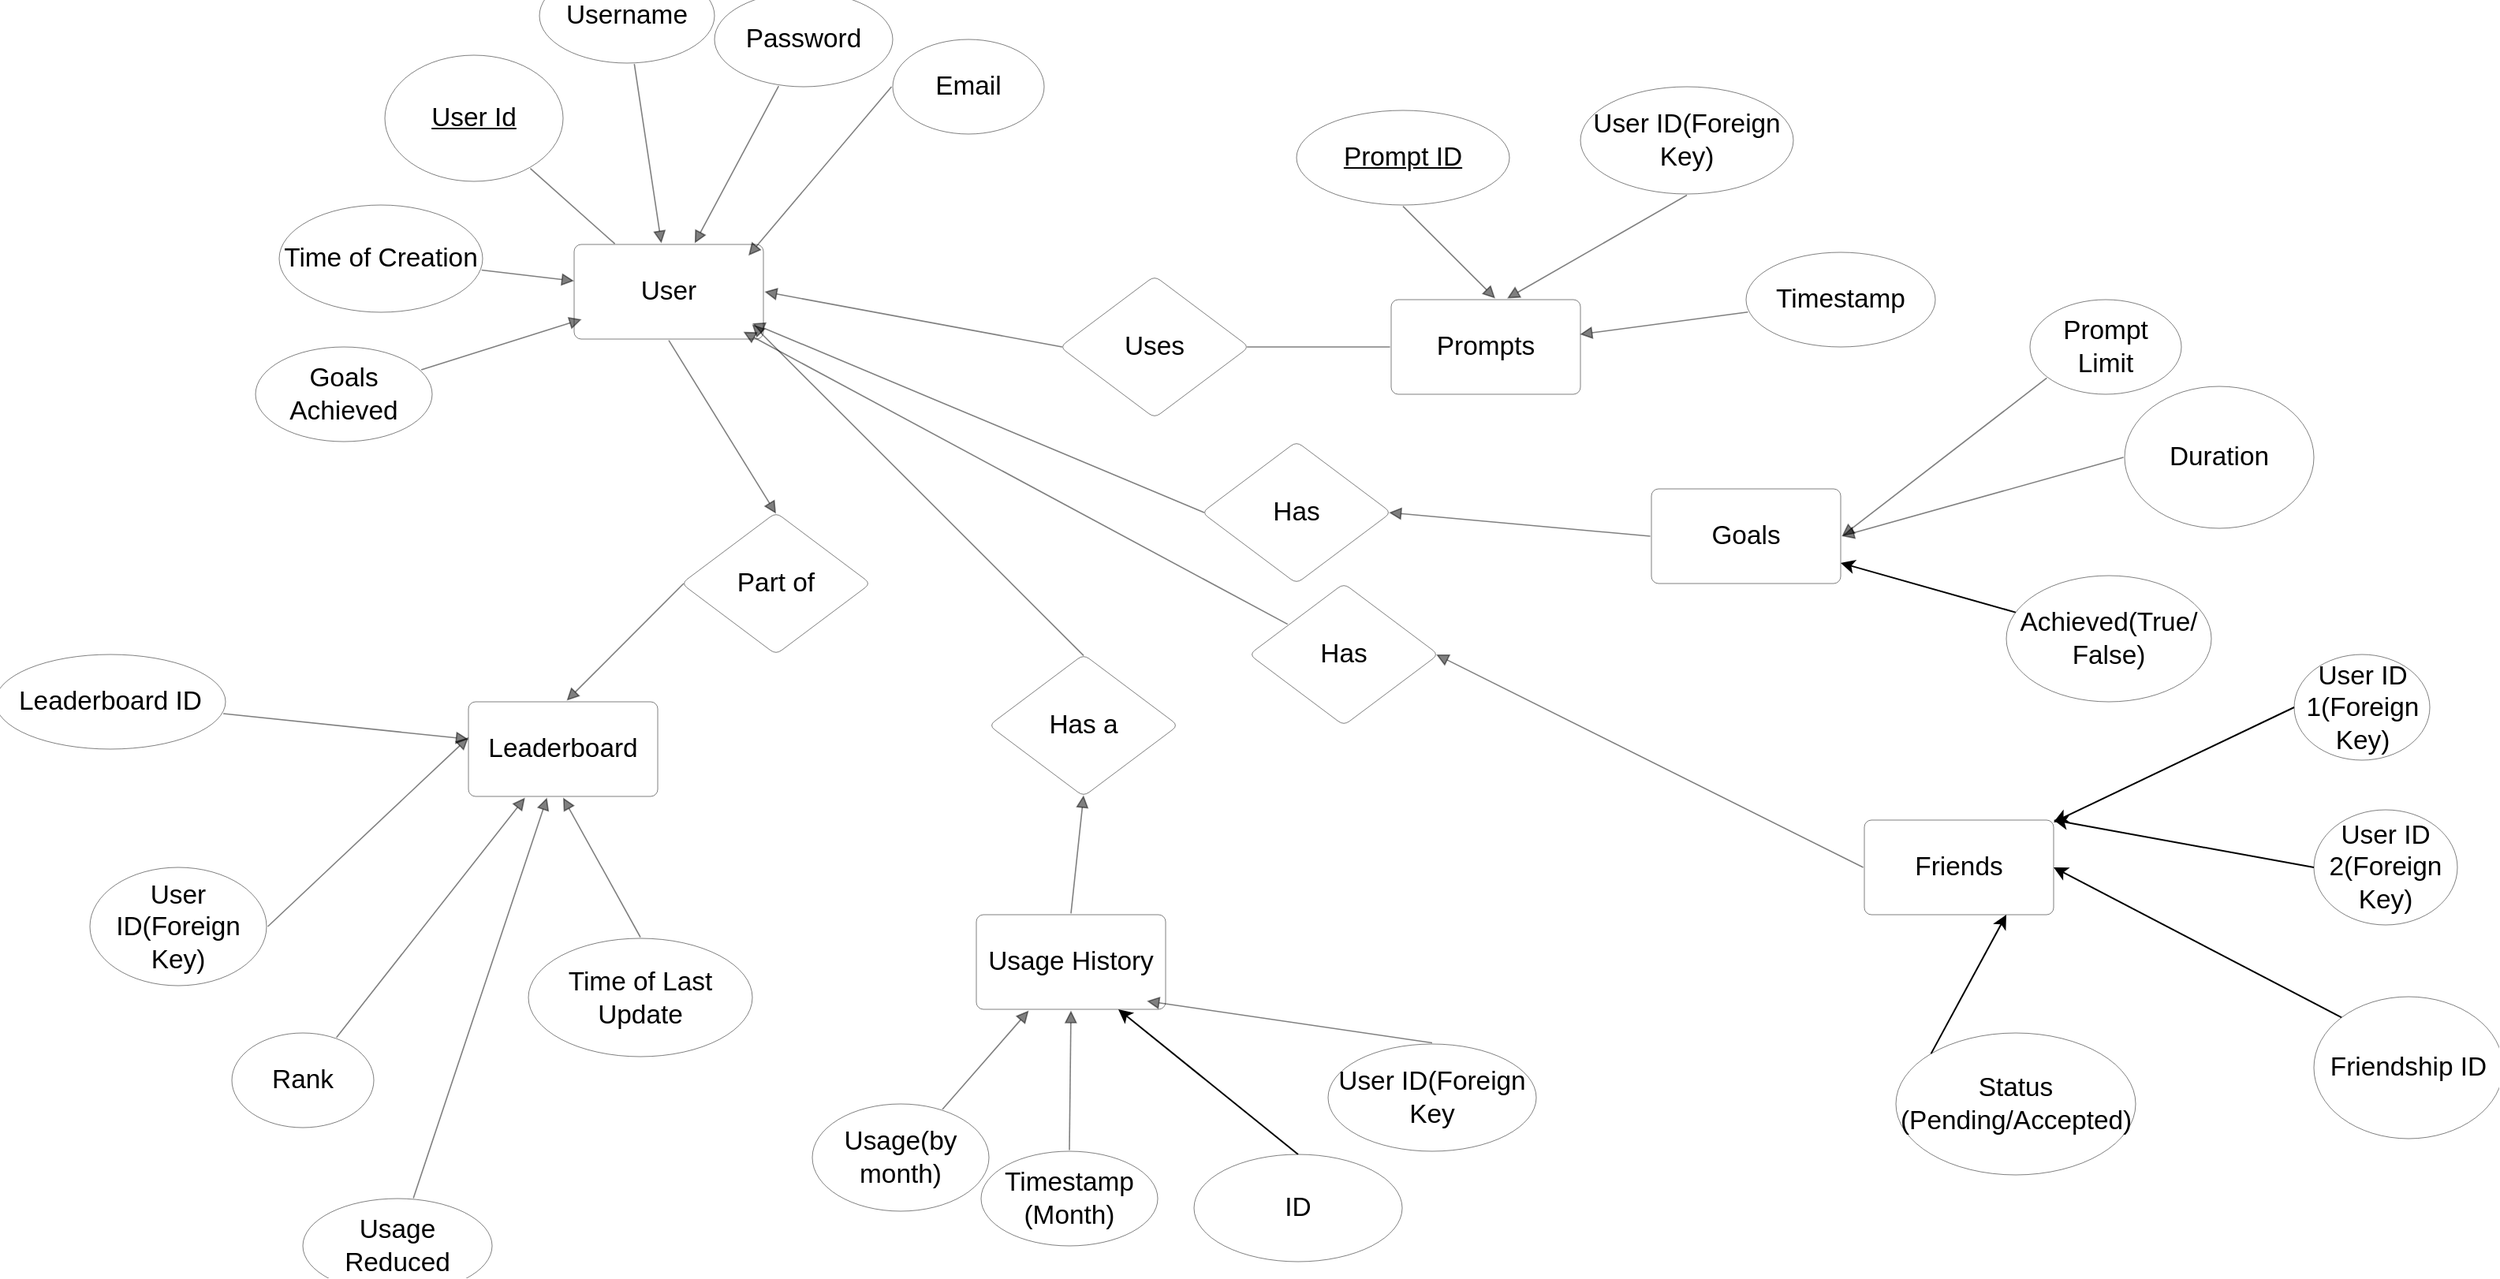 <mxfile version="26.1.1">
  <diagram name="Page-1" id="rgw146ufzZoBZj60LVnX">
    <mxGraphModel dx="2438" dy="908" grid="1" gridSize="10" guides="1" tooltips="1" connect="1" arrows="1" fold="1" page="1" pageScale="1" pageWidth="850" pageHeight="1100" math="0" shadow="0">
      <root>
        <mxCell id="0" />
        <mxCell id="1" parent="0" />
        <mxCell id="pBhk6hYcNa5oJ38XfevX-1" value="User" style="html=1;overflow=block;blockSpacing=1;whiteSpace=wrap;fontSize=16.7;spacing=3.8;rounded=1;absoluteArcSize=1;arcSize=9;strokeWidth=NaN;lucidId=RAx2RNamdaET;opacity=50;" vertex="1" parent="1">
          <mxGeometry x="232" y="190" width="120" height="60" as="geometry" />
        </mxCell>
        <mxCell id="pBhk6hYcNa5oJ38XfevX-2" value="User Id" style="html=1;overflow=block;blockSpacing=1;whiteSpace=wrap;ellipse;fontSize=16.7;fontStyle=4;spacing=3.8;rounded=1;absoluteArcSize=1;arcSize=9;strokeWidth=NaN;lucidId=mBx2xycQQQi0;opacity=50;" vertex="1" parent="1">
          <mxGeometry x="112" y="70" width="113" height="80" as="geometry" />
        </mxCell>
        <mxCell id="pBhk6hYcNa5oJ38XfevX-3" value="" style="html=1;jettySize=18;whiteSpace=wrap;fontSize=13;strokeOpacity=100;strokeWidth=0.8;rounded=0;startArrow=none;endArrow=none;exitX=0.816;exitY=0.898;exitPerimeter=0;entryX=0.215;entryY=-0.007;entryPerimeter=0;lucidId=QBx29NSqDVfw;opacity=50;" edge="1" parent="1" source="pBhk6hYcNa5oJ38XfevX-2" target="pBhk6hYcNa5oJ38XfevX-1">
          <mxGeometry width="100" height="100" relative="1" as="geometry">
            <Array as="points" />
          </mxGeometry>
        </mxCell>
        <mxCell id="pBhk6hYcNa5oJ38XfevX-4" value="Username" style="html=1;overflow=block;blockSpacing=1;whiteSpace=wrap;ellipse;fontSize=16.7;spacing=3.8;rounded=1;absoluteArcSize=1;arcSize=9;strokeWidth=NaN;lucidId=zCx2m.am~pAe;opacity=50;" vertex="1" parent="1">
          <mxGeometry x="210" y="15" width="111" height="60" as="geometry" />
        </mxCell>
        <mxCell id="pBhk6hYcNa5oJ38XfevX-5" value="Password" style="html=1;overflow=block;blockSpacing=1;whiteSpace=wrap;ellipse;fontSize=16.7;spacing=3.8;rounded=1;absoluteArcSize=1;arcSize=9;strokeWidth=NaN;lucidId=MCx2OL_JUfjr;opacity=50;" vertex="1" parent="1">
          <mxGeometry x="321" y="30" width="113" height="60" as="geometry" />
        </mxCell>
        <mxCell id="pBhk6hYcNa5oJ38XfevX-6" value="Email" style="html=1;overflow=block;blockSpacing=1;whiteSpace=wrap;ellipse;fontSize=16.7;spacing=3.8;rounded=1;absoluteArcSize=1;arcSize=9;strokeWidth=NaN;lucidId=3Cx21_-UDnBR;opacity=50;" vertex="1" parent="1">
          <mxGeometry x="434" y="60" width="96" height="60" as="geometry" />
        </mxCell>
        <mxCell id="pBhk6hYcNa5oJ38XfevX-7" value="" style="html=1;jettySize=18;whiteSpace=wrap;fontSize=13;strokeOpacity=100;strokeWidth=0.8;rounded=0;startArrow=none;endArrow=block;endFill=1;exitX=0.542;exitY=1.01;exitPerimeter=0;entryX=0.461;entryY=-0.012;entryPerimeter=0;lucidId=yDx2VGfh~Mno;opacity=50;" edge="1" parent="1" source="pBhk6hYcNa5oJ38XfevX-4" target="pBhk6hYcNa5oJ38XfevX-1">
          <mxGeometry width="100" height="100" relative="1" as="geometry">
            <Array as="points" />
          </mxGeometry>
        </mxCell>
        <mxCell id="pBhk6hYcNa5oJ38XfevX-8" value="" style="html=1;jettySize=18;whiteSpace=wrap;fontSize=13;strokeOpacity=100;strokeWidth=0.8;rounded=0;startArrow=none;endArrow=block;endFill=1;exitX=0.36;exitY=0.992;exitPerimeter=0;entryX=0.637;entryY=-0.012;entryPerimeter=0;lucidId=IDx2xzr~d._R;opacity=50;" edge="1" parent="1" source="pBhk6hYcNa5oJ38XfevX-5" target="pBhk6hYcNa5oJ38XfevX-1">
          <mxGeometry width="100" height="100" relative="1" as="geometry">
            <Array as="points" />
          </mxGeometry>
        </mxCell>
        <mxCell id="pBhk6hYcNa5oJ38XfevX-9" value="" style="html=1;jettySize=18;whiteSpace=wrap;fontSize=13;strokeOpacity=100;strokeWidth=0.8;rounded=0;startArrow=none;endArrow=block;endFill=1;exitX=-0.008;exitY=0.5;exitPerimeter=0;entryX=0.921;entryY=0.118;entryPerimeter=0;lucidId=ODx2Zh8OgOvg;opacity=50;" edge="1" parent="1" source="pBhk6hYcNa5oJ38XfevX-6" target="pBhk6hYcNa5oJ38XfevX-1">
          <mxGeometry width="100" height="100" relative="1" as="geometry">
            <Array as="points" />
          </mxGeometry>
        </mxCell>
        <mxCell id="pBhk6hYcNa5oJ38XfevX-10" value="Prompt Limit" style="html=1;overflow=block;blockSpacing=1;whiteSpace=wrap;ellipse;fontSize=16.7;spacing=3.8;rounded=1;absoluteArcSize=1;arcSize=9;strokeWidth=NaN;lucidId=YDx2T28T0lMS;opacity=50;" vertex="1" parent="1">
          <mxGeometry x="1155" y="225" width="96" height="60" as="geometry" />
        </mxCell>
        <mxCell id="pBhk6hYcNa5oJ38XfevX-11" value="" style="html=1;jettySize=18;whiteSpace=wrap;fontSize=13;strokeOpacity=100;strokeWidth=0.8;rounded=0;startArrow=none;endArrow=block;endFill=1;exitX=0.111;exitY=0.829;exitPerimeter=0;entryX=1.006;entryY=0.5;entryPerimeter=0;lucidId=jEx20pw6NL5b;opacity=50;" edge="1" parent="1" source="pBhk6hYcNa5oJ38XfevX-10" target="pBhk6hYcNa5oJ38XfevX-27">
          <mxGeometry width="100" height="100" relative="1" as="geometry">
            <Array as="points" />
          </mxGeometry>
        </mxCell>
        <mxCell id="pBhk6hYcNa5oJ38XfevX-12" value="Time of Creation" style="html=1;overflow=block;blockSpacing=1;whiteSpace=wrap;ellipse;fontSize=16.7;spacing=3.8;rounded=1;absoluteArcSize=1;arcSize=9;strokeWidth=NaN;lucidId=yEx2c-KcOb.2;opacity=50;" vertex="1" parent="1">
          <mxGeometry x="45" y="165" width="129" height="68" as="geometry" />
        </mxCell>
        <mxCell id="pBhk6hYcNa5oJ38XfevX-13" value="" style="html=1;jettySize=18;whiteSpace=wrap;fontSize=13;strokeOpacity=100;strokeWidth=0.8;rounded=0;startArrow=none;endArrow=block;endFill=1;exitX=0.995;exitY=0.607;exitPerimeter=0;entryX=0;entryY=0.386;entryPerimeter=0;lucidId=WEx2BDClQmO.;opacity=50;" edge="1" parent="1" source="pBhk6hYcNa5oJ38XfevX-12" target="pBhk6hYcNa5oJ38XfevX-1">
          <mxGeometry width="100" height="100" relative="1" as="geometry">
            <Array as="points" />
          </mxGeometry>
        </mxCell>
        <mxCell id="pBhk6hYcNa5oJ38XfevX-14" value="" style="html=1;jettySize=18;whiteSpace=wrap;fontSize=13;strokeOpacity=100;strokeWidth=0.8;rounded=0;startArrow=block;startFill=1;endArrow=none;exitX=1.006;exitY=0.5;exitPerimeter=0;entryX=0.012;entryY=0.5;entryPerimeter=0;lucidId=4Ex24Pu8XBkI;opacity=50;" edge="1" parent="1" source="pBhk6hYcNa5oJ38XfevX-1" target="pBhk6hYcNa5oJ38XfevX-15">
          <mxGeometry width="100" height="100" relative="1" as="geometry">
            <Array as="points" />
          </mxGeometry>
        </mxCell>
        <mxCell id="pBhk6hYcNa5oJ38XfevX-15" value="Uses" style="html=1;overflow=block;blockSpacing=1;whiteSpace=wrap;rhombus;fontSize=16.7;spacing=3.8;rounded=1;absoluteArcSize=1;arcSize=9;strokeWidth=NaN;lucidId=CFx2vJ5EgboX;opacity=50;" vertex="1" parent="1">
          <mxGeometry x="540" y="210" width="120" height="90" as="geometry" />
        </mxCell>
        <mxCell id="pBhk6hYcNa5oJ38XfevX-16" value="Prompts" style="html=1;overflow=block;blockSpacing=1;whiteSpace=wrap;fontSize=16.7;spacing=3.8;rounded=1;absoluteArcSize=1;arcSize=9;strokeWidth=NaN;lucidId=NFx2.22BVop2;opacity=50;" vertex="1" parent="1">
          <mxGeometry x="750" y="225" width="120" height="60" as="geometry" />
        </mxCell>
        <mxCell id="pBhk6hYcNa5oJ38XfevX-17" value="" style="html=1;jettySize=18;whiteSpace=wrap;fontSize=13;strokeOpacity=100;strokeWidth=0.8;rounded=0;startArrow=none;endArrow=none;exitX=-0.006;exitY=0.5;exitPerimeter=0;entryX=0.988;entryY=0.5;entryPerimeter=0;lucidId=9Fx2n1Hd-RP-;opacity=50;" edge="1" parent="1" source="pBhk6hYcNa5oJ38XfevX-16" target="pBhk6hYcNa5oJ38XfevX-15">
          <mxGeometry width="100" height="100" relative="1" as="geometry">
            <Array as="points" />
          </mxGeometry>
        </mxCell>
        <mxCell id="pBhk6hYcNa5oJ38XfevX-18" value="Prompt ID" style="html=1;overflow=block;blockSpacing=1;whiteSpace=wrap;ellipse;fontSize=16.7;fontStyle=4;spacing=3.8;rounded=1;absoluteArcSize=1;arcSize=9;strokeWidth=NaN;lucidId=WGx2.-buPZKc;opacity=50;" vertex="1" parent="1">
          <mxGeometry x="690" y="105" width="135" height="60" as="geometry" />
        </mxCell>
        <mxCell id="pBhk6hYcNa5oJ38XfevX-19" value="User ID(Foreign Key)" style="html=1;overflow=block;blockSpacing=1;whiteSpace=wrap;ellipse;fontSize=16.7;spacing=3.8;rounded=1;absoluteArcSize=1;arcSize=9;strokeWidth=NaN;lucidId=.Gx2o4d4AaiW;opacity=50;" vertex="1" parent="1">
          <mxGeometry x="870" y="90" width="135" height="68" as="geometry" />
        </mxCell>
        <mxCell id="pBhk6hYcNa5oJ38XfevX-20" value="Timestamp" style="html=1;overflow=block;blockSpacing=1;whiteSpace=wrap;ellipse;fontSize=16.7;spacing=3.8;rounded=1;absoluteArcSize=1;arcSize=9;strokeWidth=NaN;lucidId=QHx2GhDHNDqJ;opacity=50;" vertex="1" parent="1">
          <mxGeometry x="975" y="195" width="120" height="60" as="geometry" />
        </mxCell>
        <mxCell id="pBhk6hYcNa5oJ38XfevX-21" value="" style="html=1;jettySize=18;whiteSpace=wrap;fontSize=13;strokeOpacity=100;strokeWidth=0.8;rounded=0;startArrow=none;endArrow=block;endFill=1;exitX=0.5;exitY=1.013;exitPerimeter=0;entryX=0.55;entryY=-0.012;entryPerimeter=0;lucidId=bIx2lAghV5iP;opacity=50;" edge="1" parent="1" source="pBhk6hYcNa5oJ38XfevX-18" target="pBhk6hYcNa5oJ38XfevX-16">
          <mxGeometry width="100" height="100" relative="1" as="geometry">
            <Array as="points" />
          </mxGeometry>
        </mxCell>
        <mxCell id="pBhk6hYcNa5oJ38XfevX-22" value="" style="html=1;jettySize=18;whiteSpace=wrap;fontSize=13;strokeOpacity=100;strokeWidth=0.8;rounded=0;startArrow=none;endArrow=block;endFill=1;exitX=0.5;exitY=1.011;exitPerimeter=0;entryX=0.613;entryY=-0.013;entryPerimeter=0;lucidId=gIx2_wnh63PB;opacity=50;" edge="1" parent="1" source="pBhk6hYcNa5oJ38XfevX-19" target="pBhk6hYcNa5oJ38XfevX-16">
          <mxGeometry width="100" height="100" relative="1" as="geometry">
            <Array as="points" />
          </mxGeometry>
        </mxCell>
        <mxCell id="pBhk6hYcNa5oJ38XfevX-23" value="" style="html=1;jettySize=18;whiteSpace=wrap;fontSize=13;strokeOpacity=100;strokeWidth=0.8;rounded=0;startArrow=none;endArrow=block;endFill=1;exitX=0.01;exitY=0.631;exitPerimeter=0;entryX=0.997;entryY=0.367;entryPerimeter=0;lucidId=lIx2hbdXT7L-;opacity=50;" edge="1" parent="1" source="pBhk6hYcNa5oJ38XfevX-20" target="pBhk6hYcNa5oJ38XfevX-16">
          <mxGeometry width="100" height="100" relative="1" as="geometry">
            <Array as="points" />
          </mxGeometry>
        </mxCell>
        <mxCell id="pBhk6hYcNa5oJ38XfevX-24" value="Leaderboard" style="html=1;overflow=block;blockSpacing=1;whiteSpace=wrap;fontSize=16.7;spacing=3.8;rounded=1;absoluteArcSize=1;arcSize=9;strokeWidth=NaN;lucidId=95Q2UMxfIZaX;opacity=50;" vertex="1" parent="1">
          <mxGeometry x="165" y="480" width="120" height="60" as="geometry" />
        </mxCell>
        <mxCell id="pBhk6hYcNa5oJ38XfevX-25" value="Goals Achieved" style="html=1;overflow=block;blockSpacing=1;whiteSpace=wrap;ellipse;fontSize=16.7;spacing=3.8;rounded=1;absoluteArcSize=1;arcSize=9;strokeWidth=NaN;lucidId=J6Q2vdmyr6ui;opacity=50;" vertex="1" parent="1">
          <mxGeometry x="30" y="255" width="112" height="60" as="geometry" />
        </mxCell>
        <mxCell id="pBhk6hYcNa5oJ38XfevX-26" value="" style="html=1;jettySize=18;whiteSpace=wrap;fontSize=13;strokeOpacity=100;strokeWidth=0.8;rounded=0;startArrow=none;endArrow=block;endFill=1;exitX=0.938;exitY=0.242;exitPerimeter=0;entryX=0.04;entryY=0.791;entryPerimeter=0;lucidId=Y6Q2g8p9iy5J;opacity=50;" edge="1" parent="1" source="pBhk6hYcNa5oJ38XfevX-25" target="pBhk6hYcNa5oJ38XfevX-1">
          <mxGeometry width="100" height="100" relative="1" as="geometry">
            <Array as="points" />
          </mxGeometry>
        </mxCell>
        <mxCell id="pBhk6hYcNa5oJ38XfevX-27" value="Goals" style="html=1;overflow=block;blockSpacing=1;whiteSpace=wrap;fontSize=16.7;spacing=3.8;rounded=1;absoluteArcSize=1;arcSize=9;strokeWidth=NaN;lucidId=~~Q2LNWAmLXl;opacity=50;" vertex="1" parent="1">
          <mxGeometry x="915" y="345" width="120" height="60" as="geometry" />
        </mxCell>
        <mxCell id="pBhk6hYcNa5oJ38XfevX-28" value="Friends" style="html=1;overflow=block;blockSpacing=1;whiteSpace=wrap;fontSize=16.7;spacing=3.8;rounded=1;absoluteArcSize=1;arcSize=9;strokeWidth=NaN;lucidId=gaR2~LET.yTY;opacity=50;" vertex="1" parent="1">
          <mxGeometry x="1050" y="555" width="120" height="60" as="geometry" />
        </mxCell>
        <mxCell id="pBhk6hYcNa5oJ38XfevX-29" value="Usage(by month)" style="html=1;overflow=block;blockSpacing=1;whiteSpace=wrap;ellipse;fontSize=16.7;spacing=3.8;rounded=1;absoluteArcSize=1;arcSize=9;strokeWidth=NaN;lucidId=~hR2pr2lQpwR;opacity=50;" vertex="1" parent="1">
          <mxGeometry x="383" y="735" width="112" height="68" as="geometry" />
        </mxCell>
        <mxCell id="pBhk6hYcNa5oJ38XfevX-30" value="" style="html=1;jettySize=18;whiteSpace=wrap;fontSize=13;strokeOpacity=100;strokeWidth=0.8;rounded=0;startArrow=none;endArrow=block;endFill=1;exitX=0.737;exitY=0.049;exitPerimeter=0;entryX=0.277;entryY=1.013;entryPerimeter=0;lucidId=HiR2O-QbZ80i;opacity=50;" edge="1" parent="1" source="pBhk6hYcNa5oJ38XfevX-29" target="pBhk6hYcNa5oJ38XfevX-40">
          <mxGeometry width="100" height="100" relative="1" as="geometry">
            <Array as="points" />
          </mxGeometry>
        </mxCell>
        <mxCell id="pBhk6hYcNa5oJ38XfevX-31" value="User ID(Foreign Key)" style="html=1;overflow=block;blockSpacing=1;whiteSpace=wrap;ellipse;fontSize=16.7;spacing=3.8;rounded=1;absoluteArcSize=1;arcSize=9;strokeWidth=NaN;lucidId=emR228JIYt~K;opacity=50;" vertex="1" parent="1">
          <mxGeometry x="-75" y="585" width="112" height="75" as="geometry" />
        </mxCell>
        <mxCell id="pBhk6hYcNa5oJ38XfevX-32" value="" style="html=1;jettySize=18;whiteSpace=wrap;fontSize=13;strokeOpacity=100;strokeWidth=0.8;rounded=0;startArrow=none;endArrow=block;endFill=1;exitX=1.007;exitY=0.5;exitPerimeter=0;entryX=0.001;entryY=0.375;entryPerimeter=0;lucidId=5mR2LmbSr6EH;opacity=50;" edge="1" parent="1" source="pBhk6hYcNa5oJ38XfevX-31" target="pBhk6hYcNa5oJ38XfevX-24">
          <mxGeometry width="100" height="100" relative="1" as="geometry">
            <Array as="points" />
          </mxGeometry>
        </mxCell>
        <mxCell id="pBhk6hYcNa5oJ38XfevX-33" value="Rank" style="html=1;overflow=block;blockSpacing=1;whiteSpace=wrap;ellipse;fontSize=16.7;spacing=3.8;rounded=1;absoluteArcSize=1;arcSize=9;strokeWidth=NaN;lucidId=7mR2.K7n7p7q;opacity=50;" vertex="1" parent="1">
          <mxGeometry x="15" y="690" width="90" height="60" as="geometry" />
        </mxCell>
        <mxCell id="pBhk6hYcNa5oJ38XfevX-34" value="" style="html=1;jettySize=18;whiteSpace=wrap;fontSize=13;strokeOpacity=100;strokeWidth=0.8;rounded=0;startArrow=none;endArrow=block;endFill=1;exitX=0.737;exitY=0.047;exitPerimeter=0;entryX=0.299;entryY=1.013;entryPerimeter=0;lucidId=TnR2k5oyFTTt;opacity=50;" edge="1" parent="1" source="pBhk6hYcNa5oJ38XfevX-33" target="pBhk6hYcNa5oJ38XfevX-24">
          <mxGeometry width="100" height="100" relative="1" as="geometry">
            <Array as="points" />
          </mxGeometry>
        </mxCell>
        <mxCell id="pBhk6hYcNa5oJ38XfevX-35" value="Usage Reduced" style="html=1;overflow=block;blockSpacing=1;whiteSpace=wrap;ellipse;fontSize=16.7;spacing=3.8;rounded=1;absoluteArcSize=1;arcSize=9;strokeWidth=NaN;lucidId=goR27YkbTugn;opacity=50;" vertex="1" parent="1">
          <mxGeometry x="60" y="795" width="120" height="60" as="geometry" />
        </mxCell>
        <mxCell id="pBhk6hYcNa5oJ38XfevX-36" value="" style="html=1;jettySize=18;whiteSpace=wrap;fontSize=13;strokeOpacity=100;strokeWidth=0.8;rounded=0;startArrow=none;endArrow=block;endFill=1;exitX=0.584;exitY=-0.005;exitPerimeter=0;entryX=0.415;entryY=1.013;entryPerimeter=0;lucidId=BoR2N8a9Mm_Z;opacity=50;" edge="1" parent="1" source="pBhk6hYcNa5oJ38XfevX-35" target="pBhk6hYcNa5oJ38XfevX-24">
          <mxGeometry width="100" height="100" relative="1" as="geometry">
            <Array as="points" />
          </mxGeometry>
        </mxCell>
        <mxCell id="pBhk6hYcNa5oJ38XfevX-37" value="Time of Last Update" style="html=1;overflow=block;blockSpacing=1;whiteSpace=wrap;ellipse;fontSize=16.7;spacing=3.8;rounded=1;absoluteArcSize=1;arcSize=9;strokeWidth=NaN;lucidId=jpR2R.h94Z0~;opacity=50;" vertex="1" parent="1">
          <mxGeometry x="203" y="630" width="142" height="75" as="geometry" />
        </mxCell>
        <mxCell id="pBhk6hYcNa5oJ38XfevX-38" value="Part of" style="html=1;overflow=block;blockSpacing=1;whiteSpace=wrap;rhombus;fontSize=16.7;spacing=3.8;rounded=1;absoluteArcSize=1;arcSize=9;strokeWidth=NaN;lucidId=BpR2~a8cirIl;opacity=50;" vertex="1" parent="1">
          <mxGeometry x="300" y="360" width="120" height="90" as="geometry" />
        </mxCell>
        <mxCell id="pBhk6hYcNa5oJ38XfevX-39" value="" style="html=1;jettySize=18;whiteSpace=wrap;fontSize=13;strokeOpacity=100;strokeWidth=0.8;rounded=0;startArrow=none;endArrow=block;endFill=1;exitX=0.5;exitY=-0.01;exitPerimeter=0;entryX=0.5;entryY=1.013;entryPerimeter=0;lucidId=kqR2GbuDG8cL;opacity=50;" edge="1" parent="1" source="pBhk6hYcNa5oJ38XfevX-37" target="pBhk6hYcNa5oJ38XfevX-24">
          <mxGeometry width="100" height="100" relative="1" as="geometry">
            <Array as="points" />
          </mxGeometry>
        </mxCell>
        <mxCell id="pBhk6hYcNa5oJ38XfevX-40" value="Usage History" style="html=1;overflow=block;blockSpacing=1;whiteSpace=wrap;fontSize=16.7;spacing=3.8;rounded=1;absoluteArcSize=1;arcSize=9;strokeWidth=NaN;lucidId=~KR29njfEcyo;opacity=50;" vertex="1" parent="1">
          <mxGeometry x="487" y="615" width="120" height="60" as="geometry" />
        </mxCell>
        <mxCell id="pBhk6hYcNa5oJ38XfevX-41" value="" style="html=1;jettySize=18;whiteSpace=wrap;fontSize=13;strokeOpacity=100;strokeWidth=0.8;rounded=0;startArrow=none;endArrow=block;endFill=1;exitX=0.5;exitY=-0.013;exitPerimeter=0;entryX=0.5;entryY=0.992;entryPerimeter=0;lucidId=MLR29So9zbpq;opacity=50;" edge="1" parent="1" source="pBhk6hYcNa5oJ38XfevX-40" target="pBhk6hYcNa5oJ38XfevX-42">
          <mxGeometry width="100" height="100" relative="1" as="geometry">
            <Array as="points" />
          </mxGeometry>
        </mxCell>
        <mxCell id="pBhk6hYcNa5oJ38XfevX-42" value="Has a" style="html=1;overflow=block;blockSpacing=1;whiteSpace=wrap;rhombus;fontSize=16.7;spacing=3.8;rounded=1;absoluteArcSize=1;arcSize=9;strokeWidth=NaN;lucidId=OLR2A9TdJpPo;opacity=50;" vertex="1" parent="1">
          <mxGeometry x="495" y="450" width="120" height="90" as="geometry" />
        </mxCell>
        <mxCell id="pBhk6hYcNa5oJ38XfevX-43" value="" style="html=1;jettySize=18;whiteSpace=wrap;fontSize=13;strokeOpacity=100;strokeWidth=0.8;rounded=0;startArrow=none;endArrow=block;endFill=1;exitX=0.5;exitY=0.008;exitPerimeter=0;entryX=0.94;entryY=0.843;entryPerimeter=0;lucidId=VLR2WzCLcb~V;opacity=50;" edge="1" parent="1" source="pBhk6hYcNa5oJ38XfevX-42" target="pBhk6hYcNa5oJ38XfevX-1">
          <mxGeometry width="100" height="100" relative="1" as="geometry">
            <Array as="points" />
          </mxGeometry>
        </mxCell>
        <mxCell id="pBhk6hYcNa5oJ38XfevX-44" value="" style="html=1;jettySize=18;whiteSpace=wrap;fontSize=13;strokeOpacity=100;strokeWidth=0.8;rounded=0;startArrow=none;endArrow=block;endFill=1;exitX=-0.006;exitY=0.5;exitPerimeter=0;entryX=0.988;entryY=0.5;entryPerimeter=0;lucidId=aNR2lgBmNA1B;opacity=50;" edge="1" parent="1" source="pBhk6hYcNa5oJ38XfevX-27" target="pBhk6hYcNa5oJ38XfevX-45">
          <mxGeometry width="100" height="100" relative="1" as="geometry">
            <Array as="points" />
          </mxGeometry>
        </mxCell>
        <mxCell id="pBhk6hYcNa5oJ38XfevX-45" value="Has" style="html=1;overflow=block;blockSpacing=1;whiteSpace=wrap;rhombus;fontSize=16.7;spacing=3.8;rounded=1;absoluteArcSize=1;arcSize=9;strokeWidth=NaN;lucidId=bNR2_yHD6F14;opacity=50;" vertex="1" parent="1">
          <mxGeometry x="630" y="315" width="120" height="90" as="geometry" />
        </mxCell>
        <mxCell id="pBhk6hYcNa5oJ38XfevX-46" value="" style="html=1;jettySize=18;whiteSpace=wrap;fontSize=13;strokeOpacity=100;strokeWidth=0.8;rounded=0;startArrow=none;endArrow=block;endFill=1;exitX=0.012;exitY=0.5;exitPerimeter=0;lucidId=oNR2dLZ3dRlw;opacity=50;" edge="1" parent="1" source="pBhk6hYcNa5oJ38XfevX-45">
          <mxGeometry width="100" height="100" relative="1" as="geometry">
            <Array as="points" />
            <mxPoint x="345" y="240" as="targetPoint" />
          </mxGeometry>
        </mxCell>
        <mxCell id="pBhk6hYcNa5oJ38XfevX-47" value="" style="html=1;jettySize=18;whiteSpace=wrap;fontSize=13;strokeOpacity=100;strokeWidth=0.8;rounded=0;startArrow=none;endArrow=block;endFill=1;exitX=-0.006;exitY=0.5;exitPerimeter=0;entryX=0.988;entryY=0.5;entryPerimeter=0;lucidId=HNR2pvrnm1b6;opacity=50;" edge="1" parent="1" source="pBhk6hYcNa5oJ38XfevX-28" target="pBhk6hYcNa5oJ38XfevX-48">
          <mxGeometry width="100" height="100" relative="1" as="geometry">
            <Array as="points" />
          </mxGeometry>
        </mxCell>
        <mxCell id="pBhk6hYcNa5oJ38XfevX-48" value="Has" style="html=1;overflow=block;blockSpacing=1;whiteSpace=wrap;rhombus;fontSize=16.7;spacing=3.8;rounded=1;absoluteArcSize=1;arcSize=9;strokeWidth=NaN;lucidId=INR2XN9SJRrh;opacity=50;" vertex="1" parent="1">
          <mxGeometry x="660" y="405" width="120" height="90" as="geometry" />
        </mxCell>
        <mxCell id="pBhk6hYcNa5oJ38XfevX-49" value="" style="html=1;jettySize=18;whiteSpace=wrap;fontSize=13;strokeOpacity=100;strokeWidth=0.8;rounded=0;startArrow=none;endArrow=block;endFill=1;exitX=0.203;exitY=0.287;exitPerimeter=0;entryX=0.894;entryY=0.923;entryPerimeter=0;lucidId=2NR2k~gamHXr;opacity=50;" edge="1" parent="1" source="pBhk6hYcNa5oJ38XfevX-48" target="pBhk6hYcNa5oJ38XfevX-1">
          <mxGeometry width="100" height="100" relative="1" as="geometry">
            <Array as="points" />
          </mxGeometry>
        </mxCell>
        <mxCell id="pBhk6hYcNa5oJ38XfevX-50" value="" style="html=1;jettySize=18;whiteSpace=wrap;fontSize=13;strokeOpacity=100;strokeWidth=0.8;rounded=0;startArrow=none;endArrow=block;endFill=1;exitX=0.5;exitY=1.013;exitPerimeter=0;entryX=0.5;entryY=0.008;entryPerimeter=0;lucidId=.OR2dx4Sv38y;opacity=50;" edge="1" parent="1" source="pBhk6hYcNa5oJ38XfevX-1" target="pBhk6hYcNa5oJ38XfevX-38">
          <mxGeometry width="100" height="100" relative="1" as="geometry">
            <Array as="points" />
          </mxGeometry>
        </mxCell>
        <mxCell id="pBhk6hYcNa5oJ38XfevX-51" value="" style="html=1;jettySize=18;whiteSpace=wrap;fontSize=13;strokeOpacity=100;strokeWidth=0.8;rounded=0;startArrow=none;endArrow=block;endFill=1;exitX=0.012;exitY=0.5;exitPerimeter=0;entryX=0.519;entryY=-0.012;entryPerimeter=0;lucidId=~OR2ubE3eO1J;opacity=50;" edge="1" parent="1" source="pBhk6hYcNa5oJ38XfevX-38" target="pBhk6hYcNa5oJ38XfevX-24">
          <mxGeometry width="100" height="100" relative="1" as="geometry">
            <Array as="points" />
          </mxGeometry>
        </mxCell>
        <mxCell id="pBhk6hYcNa5oJ38XfevX-52" value="Duration" style="html=1;overflow=block;blockSpacing=1;whiteSpace=wrap;ellipse;fontSize=16.7;spacing=3.8;rounded=1;absoluteArcSize=1;arcSize=9;strokeWidth=NaN;lucidId=DPR20rHnx.pf;opacity=50;" vertex="1" parent="1">
          <mxGeometry x="1215" y="280" width="120" height="90" as="geometry" />
        </mxCell>
        <mxCell id="pBhk6hYcNa5oJ38XfevX-53" value="" style="html=1;jettySize=18;whiteSpace=wrap;fontSize=13;strokeOpacity=100;strokeWidth=0.8;rounded=0;startArrow=none;endArrow=block;endFill=1;exitX=-0.006;exitY=0.5;exitPerimeter=0;entryX=1.006;entryY=0.5;entryPerimeter=0;lucidId=1PR2p3vmKx2~;opacity=50;" edge="1" parent="1" source="pBhk6hYcNa5oJ38XfevX-52" target="pBhk6hYcNa5oJ38XfevX-27">
          <mxGeometry width="100" height="100" relative="1" as="geometry">
            <Array as="points" />
          </mxGeometry>
        </mxCell>
        <mxCell id="pBhk6hYcNa5oJ38XfevX-54" value="Timestamp&lt;div&gt;(Month)&lt;/div&gt;" style="html=1;overflow=block;blockSpacing=1;whiteSpace=wrap;ellipse;fontSize=16.7;spacing=3.8;rounded=1;absoluteArcSize=1;arcSize=9;strokeWidth=NaN;lucidId=lXR2odux5umx;opacity=50;" vertex="1" parent="1">
          <mxGeometry x="490" y="765" width="112" height="60" as="geometry" />
        </mxCell>
        <mxCell id="pBhk6hYcNa5oJ38XfevX-55" value="" style="html=1;jettySize=18;whiteSpace=wrap;fontSize=13;strokeOpacity=100;strokeWidth=0.8;rounded=0;startArrow=none;endArrow=block;endFill=1;exitX=0.5;exitY=-0.013;exitPerimeter=0;entryX=0.5;entryY=1.013;entryPerimeter=0;lucidId=zXR29-Ptny9T;opacity=50;" edge="1" parent="1" source="pBhk6hYcNa5oJ38XfevX-54" target="pBhk6hYcNa5oJ38XfevX-40">
          <mxGeometry width="100" height="100" relative="1" as="geometry">
            <Array as="points" />
          </mxGeometry>
        </mxCell>
        <mxCell id="pBhk6hYcNa5oJ38XfevX-56" value="User ID(Foreign Key" style="html=1;overflow=block;blockSpacing=1;whiteSpace=wrap;ellipse;fontSize=16.7;spacing=3.8;rounded=1;absoluteArcSize=1;arcSize=9;strokeWidth=NaN;lucidId=KXR2RlN~KETu;opacity=50;" vertex="1" parent="1">
          <mxGeometry x="710" y="697" width="132" height="68" as="geometry" />
        </mxCell>
        <mxCell id="pBhk6hYcNa5oJ38XfevX-57" value="Leaderboard ID" style="html=1;overflow=block;blockSpacing=1;whiteSpace=wrap;ellipse;fontSize=16.7;spacing=3.8;rounded=1;absoluteArcSize=1;arcSize=9;strokeWidth=NaN;lucidId=4XR2TXF2uOMs;opacity=50;" vertex="1" parent="1">
          <mxGeometry x="-135" y="450" width="146" height="60" as="geometry" />
        </mxCell>
        <mxCell id="pBhk6hYcNa5oJ38XfevX-58" value="" style="html=1;jettySize=18;whiteSpace=wrap;fontSize=13;strokeOpacity=100;strokeWidth=0.8;rounded=0;startArrow=none;endArrow=block;endFill=1;exitX=0.99;exitY=0.625;exitPerimeter=0;entryX=0;entryY=0.395;entryPerimeter=0;lucidId=pYR2HUKhESBy;opacity=50;" edge="1" parent="1" source="pBhk6hYcNa5oJ38XfevX-57" target="pBhk6hYcNa5oJ38XfevX-24">
          <mxGeometry width="100" height="100" relative="1" as="geometry">
            <Array as="points" />
          </mxGeometry>
        </mxCell>
        <mxCell id="pBhk6hYcNa5oJ38XfevX-59" value="" style="html=1;jettySize=18;whiteSpace=wrap;fontSize=13;strokeOpacity=100;strokeWidth=0.8;rounded=0;startArrow=none;endArrow=block;endFill=1;exitX=0.5;exitY=-0.011;exitPerimeter=0;entryX=0.901;entryY=0.913;entryPerimeter=0;lucidId=HYR2tt63_2Tn;opacity=50;" edge="1" parent="1" source="pBhk6hYcNa5oJ38XfevX-56" target="pBhk6hYcNa5oJ38XfevX-40">
          <mxGeometry width="100" height="100" relative="1" as="geometry">
            <Array as="points" />
          </mxGeometry>
        </mxCell>
        <mxCell id="pBhk6hYcNa5oJ38XfevX-63" style="rounded=0;orthogonalLoop=1;jettySize=auto;html=1;exitX=0;exitY=0.5;exitDx=0;exitDy=0;" edge="1" parent="1" source="pBhk6hYcNa5oJ38XfevX-60" target="pBhk6hYcNa5oJ38XfevX-28">
          <mxGeometry relative="1" as="geometry" />
        </mxCell>
        <mxCell id="pBhk6hYcNa5oJ38XfevX-60" value="User ID 1(Foreign Key)" style="html=1;overflow=block;blockSpacing=1;whiteSpace=wrap;ellipse;fontSize=16.7;spacing=3.8;rounded=1;absoluteArcSize=1;arcSize=9;strokeWidth=NaN;lucidId=6YR2JqVGCv8u;opacity=50;resizeWidth=1;resizeHeight=1;" vertex="1" parent="1">
          <mxGeometry x="1322.5" y="450" width="86" height="67" as="geometry" />
        </mxCell>
        <mxCell id="pBhk6hYcNa5oJ38XfevX-65" style="rounded=0;orthogonalLoop=1;jettySize=auto;html=1;exitX=0;exitY=0.5;exitDx=0;exitDy=0;entryX=1;entryY=0;entryDx=0;entryDy=0;" edge="1" parent="1" source="pBhk6hYcNa5oJ38XfevX-62" target="pBhk6hYcNa5oJ38XfevX-28">
          <mxGeometry relative="1" as="geometry" />
        </mxCell>
        <mxCell id="pBhk6hYcNa5oJ38XfevX-62" value="User ID 2(Foreign Key)" style="html=1;overflow=block;blockSpacing=1;whiteSpace=wrap;ellipse;fontSize=16.7;spacing=3.8;rounded=1;absoluteArcSize=1;arcSize=9;strokeWidth=NaN;lucidId=6YR2JqVGCv8u;opacity=50;" vertex="1" parent="1">
          <mxGeometry x="1335" y="548.5" width="91" height="73" as="geometry" />
        </mxCell>
        <mxCell id="pBhk6hYcNa5oJ38XfevX-79" style="rounded=0;orthogonalLoop=1;jettySize=auto;html=1;exitX=0;exitY=0;exitDx=0;exitDy=0;entryX=0.75;entryY=1;entryDx=0;entryDy=0;" edge="1" parent="1" source="pBhk6hYcNa5oJ38XfevX-78" target="pBhk6hYcNa5oJ38XfevX-28">
          <mxGeometry relative="1" as="geometry" />
        </mxCell>
        <mxCell id="pBhk6hYcNa5oJ38XfevX-78" value="Status&lt;div&gt;(Pending/Accepted)&lt;/div&gt;" style="html=1;overflow=block;blockSpacing=1;whiteSpace=wrap;ellipse;fontSize=16.7;spacing=3.8;rounded=1;absoluteArcSize=1;arcSize=9;strokeWidth=NaN;lucidId=DPR20rHnx.pf;opacity=50;" vertex="1" parent="1">
          <mxGeometry x="1070" y="690" width="152" height="90" as="geometry" />
        </mxCell>
        <mxCell id="pBhk6hYcNa5oJ38XfevX-82" style="rounded=0;orthogonalLoop=1;jettySize=auto;html=1;exitX=0;exitY=0;exitDx=0;exitDy=0;entryX=1;entryY=0.5;entryDx=0;entryDy=0;" edge="1" parent="1" source="pBhk6hYcNa5oJ38XfevX-81" target="pBhk6hYcNa5oJ38XfevX-28">
          <mxGeometry relative="1" as="geometry" />
        </mxCell>
        <mxCell id="pBhk6hYcNa5oJ38XfevX-81" value="Friendship ID" style="html=1;overflow=block;blockSpacing=1;whiteSpace=wrap;ellipse;fontSize=16.7;spacing=3.8;rounded=1;absoluteArcSize=1;arcSize=9;strokeWidth=NaN;lucidId=DPR20rHnx.pf;opacity=50;" vertex="1" parent="1">
          <mxGeometry x="1335" y="667" width="120" height="90" as="geometry" />
        </mxCell>
        <mxCell id="pBhk6hYcNa5oJ38XfevX-84" style="rounded=0;orthogonalLoop=1;jettySize=auto;html=1;exitX=0.5;exitY=0;exitDx=0;exitDy=0;entryX=0.75;entryY=1;entryDx=0;entryDy=0;" edge="1" parent="1" source="pBhk6hYcNa5oJ38XfevX-83" target="pBhk6hYcNa5oJ38XfevX-40">
          <mxGeometry relative="1" as="geometry" />
        </mxCell>
        <mxCell id="pBhk6hYcNa5oJ38XfevX-83" value="ID" style="html=1;overflow=block;blockSpacing=1;whiteSpace=wrap;ellipse;fontSize=16.7;spacing=3.8;rounded=1;absoluteArcSize=1;arcSize=9;strokeWidth=NaN;lucidId=KXR2RlN~KETu;opacity=50;" vertex="1" parent="1">
          <mxGeometry x="625" y="767" width="132" height="68" as="geometry" />
        </mxCell>
        <mxCell id="pBhk6hYcNa5oJ38XfevX-89" value="" style="rounded=0;orthogonalLoop=1;jettySize=auto;html=1;" edge="1" parent="1" source="pBhk6hYcNa5oJ38XfevX-88" target="pBhk6hYcNa5oJ38XfevX-27">
          <mxGeometry relative="1" as="geometry" />
        </mxCell>
        <mxCell id="pBhk6hYcNa5oJ38XfevX-88" value="Achieved(True/&lt;div&gt;False)&lt;/div&gt;" style="html=1;overflow=block;blockSpacing=1;whiteSpace=wrap;ellipse;fontSize=16.7;spacing=3.8;rounded=1;absoluteArcSize=1;arcSize=9;strokeWidth=NaN;lucidId=DPR20rHnx.pf;opacity=50;" vertex="1" parent="1">
          <mxGeometry x="1140" y="400" width="130" height="80" as="geometry" />
        </mxCell>
      </root>
    </mxGraphModel>
  </diagram>
</mxfile>
